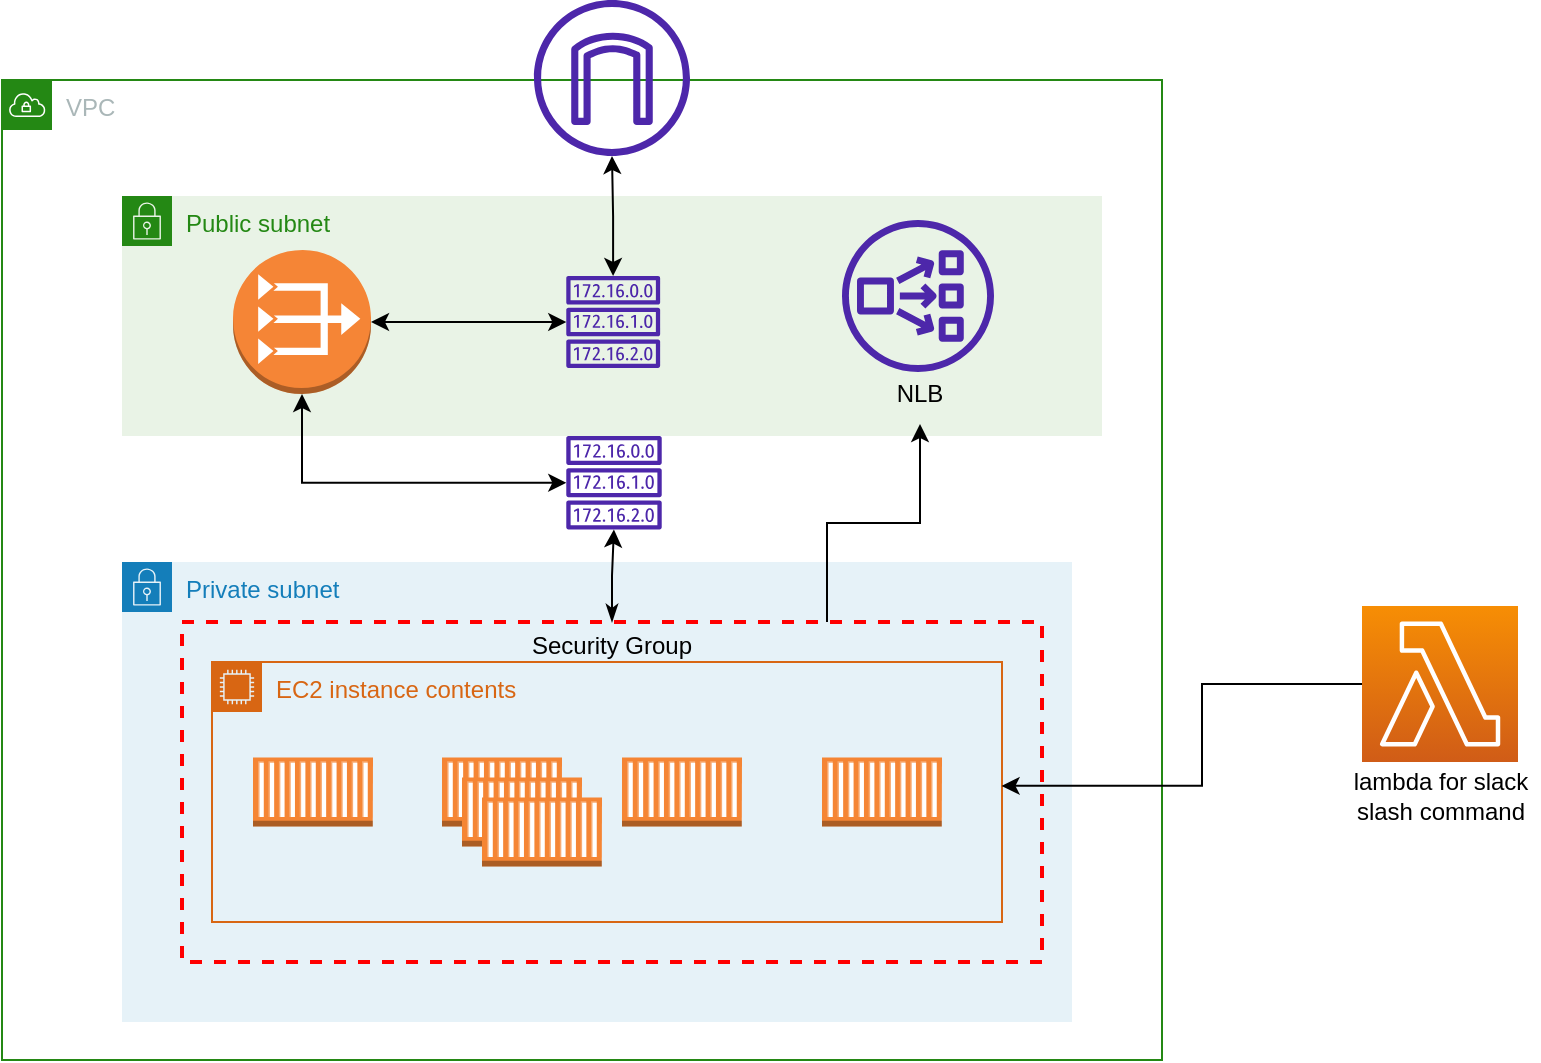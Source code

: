 <mxfile version="21.2.3" type="device">
  <diagram name="Page-1" id="b9y4cwblvmRKYj2doaiM">
    <mxGraphModel dx="1026" dy="692" grid="1" gridSize="10" guides="1" tooltips="1" connect="1" arrows="1" fold="1" page="1" pageScale="1" pageWidth="827" pageHeight="583" background="#FFFFFF" math="0" shadow="0">
      <root>
        <mxCell id="0" />
        <mxCell id="1" parent="0" />
        <mxCell id="3DA4KyhjXwnGxXHeB9iJ-1" value="VPC" style="points=[[0,0],[0.25,0],[0.5,0],[0.75,0],[1,0],[1,0.25],[1,0.5],[1,0.75],[1,1],[0.75,1],[0.5,1],[0.25,1],[0,1],[0,0.75],[0,0.5],[0,0.25]];outlineConnect=0;gradientColor=none;html=1;whiteSpace=wrap;fontSize=12;fontStyle=0;container=1;pointerEvents=0;collapsible=0;recursiveResize=0;shape=mxgraph.aws4.group;grIcon=mxgraph.aws4.group_vpc;strokeColor=#248814;fillColor=none;verticalAlign=top;align=left;spacingLeft=30;fontColor=#AAB7B8;dashed=0;" parent="1" vertex="1">
          <mxGeometry x="50" y="67" width="580" height="490" as="geometry" />
        </mxCell>
        <mxCell id="3DA4KyhjXwnGxXHeB9iJ-2" value="Public subnet" style="points=[[0,0],[0.25,0],[0.5,0],[0.75,0],[1,0],[1,0.25],[1,0.5],[1,0.75],[1,1],[0.75,1],[0.5,1],[0.25,1],[0,1],[0,0.75],[0,0.5],[0,0.25]];outlineConnect=0;gradientColor=none;html=1;whiteSpace=wrap;fontSize=12;fontStyle=0;container=1;pointerEvents=0;collapsible=0;recursiveResize=0;shape=mxgraph.aws4.group;grIcon=mxgraph.aws4.group_security_group;grStroke=0;strokeColor=#248814;fillColor=#E9F3E6;verticalAlign=top;align=left;spacingLeft=30;fontColor=#248814;dashed=0;" parent="3DA4KyhjXwnGxXHeB9iJ-1" vertex="1">
          <mxGeometry x="60" y="58" width="490" height="120" as="geometry" />
        </mxCell>
        <mxCell id="3DA4KyhjXwnGxXHeB9iJ-5" value="" style="outlineConnect=0;dashed=0;verticalLabelPosition=bottom;verticalAlign=top;align=center;html=1;shape=mxgraph.aws3.vpc_nat_gateway;fillColor=#F58536;gradientColor=none;" parent="3DA4KyhjXwnGxXHeB9iJ-2" vertex="1">
          <mxGeometry x="55.5" y="27" width="69" height="72" as="geometry" />
        </mxCell>
        <mxCell id="3DA4KyhjXwnGxXHeB9iJ-6" value="" style="sketch=0;outlineConnect=0;fontColor=#232F3E;gradientColor=none;fillColor=#4D27AA;strokeColor=none;dashed=0;verticalLabelPosition=bottom;verticalAlign=top;align=center;html=1;fontSize=12;fontStyle=0;aspect=fixed;pointerEvents=1;shape=mxgraph.aws4.network_load_balancer;" parent="3DA4KyhjXwnGxXHeB9iJ-2" vertex="1">
          <mxGeometry x="360" y="12" width="76" height="76" as="geometry" />
        </mxCell>
        <mxCell id="YWxzhitp7M-jOpYn7NLB-2" value="NLB" style="text;strokeColor=none;align=center;fillColor=none;html=1;verticalAlign=middle;whiteSpace=wrap;rounded=0;" parent="3DA4KyhjXwnGxXHeB9iJ-2" vertex="1">
          <mxGeometry x="369" y="84" width="60" height="30" as="geometry" />
        </mxCell>
        <mxCell id="3DA4KyhjXwnGxXHeB9iJ-8" value="" style="sketch=0;outlineConnect=0;fontColor=#232F3E;gradientColor=none;fillColor=#4D27AA;strokeColor=none;dashed=0;verticalLabelPosition=bottom;verticalAlign=top;align=center;html=1;fontSize=12;fontStyle=0;aspect=fixed;pointerEvents=1;shape=mxgraph.aws4.route_table;" parent="3DA4KyhjXwnGxXHeB9iJ-1" vertex="1">
          <mxGeometry x="282" y="98" width="47.21" height="46" as="geometry" />
        </mxCell>
        <mxCell id="3DA4KyhjXwnGxXHeB9iJ-28" style="edgeStyle=orthogonalEdgeStyle;rounded=0;orthogonalLoop=1;jettySize=auto;html=1;entryX=0.5;entryY=1;entryDx=0;entryDy=0;entryPerimeter=0;startArrow=classic;startFill=1;" parent="3DA4KyhjXwnGxXHeB9iJ-1" source="3DA4KyhjXwnGxXHeB9iJ-7" target="3DA4KyhjXwnGxXHeB9iJ-5" edge="1">
          <mxGeometry relative="1" as="geometry" />
        </mxCell>
        <mxCell id="3DA4KyhjXwnGxXHeB9iJ-7" value="" style="sketch=0;outlineConnect=0;fontColor=#232F3E;gradientColor=none;fillColor=#4D27AA;strokeColor=none;dashed=0;verticalLabelPosition=bottom;verticalAlign=top;align=center;html=1;fontSize=12;fontStyle=0;aspect=fixed;pointerEvents=1;shape=mxgraph.aws4.route_table;" parent="3DA4KyhjXwnGxXHeB9iJ-1" vertex="1">
          <mxGeometry x="282" y="178.0" width="48" height="46.77" as="geometry" />
        </mxCell>
        <mxCell id="3DA4KyhjXwnGxXHeB9iJ-12" value="Private subnet" style="points=[[0,0],[0.25,0],[0.5,0],[0.75,0],[1,0],[1,0.25],[1,0.5],[1,0.75],[1,1],[0.75,1],[0.5,1],[0.25,1],[0,1],[0,0.75],[0,0.5],[0,0.25]];outlineConnect=0;gradientColor=none;html=1;whiteSpace=wrap;fontSize=12;fontStyle=0;container=1;pointerEvents=0;collapsible=0;recursiveResize=0;shape=mxgraph.aws4.group;grIcon=mxgraph.aws4.group_security_group;grStroke=0;strokeColor=#147EBA;fillColor=#E6F2F8;verticalAlign=top;align=left;spacingLeft=30;fontColor=#147EBA;dashed=0;" parent="3DA4KyhjXwnGxXHeB9iJ-1" vertex="1">
          <mxGeometry x="60" y="241" width="475" height="230" as="geometry" />
        </mxCell>
        <mxCell id="3DA4KyhjXwnGxXHeB9iJ-13" value="EC2 instance contents" style="points=[[0,0],[0.25,0],[0.5,0],[0.75,0],[1,0],[1,0.25],[1,0.5],[1,0.75],[1,1],[0.75,1],[0.5,1],[0.25,1],[0,1],[0,0.75],[0,0.5],[0,0.25]];outlineConnect=0;gradientColor=none;html=1;whiteSpace=wrap;fontSize=12;fontStyle=0;container=1;pointerEvents=0;collapsible=0;recursiveResize=0;shape=mxgraph.aws4.group;grIcon=mxgraph.aws4.group_ec2_instance_contents;strokeColor=#D86613;fillColor=none;verticalAlign=top;align=left;spacingLeft=30;fontColor=#D86613;dashed=0;" parent="3DA4KyhjXwnGxXHeB9iJ-12" vertex="1">
          <mxGeometry x="45" y="50" width="395" height="130" as="geometry" />
        </mxCell>
        <mxCell id="3DA4KyhjXwnGxXHeB9iJ-14" value="" style="outlineConnect=0;dashed=0;verticalLabelPosition=bottom;verticalAlign=top;align=center;html=1;shape=mxgraph.aws3.ec2_compute_container;fillColor=#F58534;gradientColor=none;" parent="3DA4KyhjXwnGxXHeB9iJ-13" vertex="1">
          <mxGeometry x="20.5" y="47.75" width="60" height="34.5" as="geometry" />
        </mxCell>
        <mxCell id="3DA4KyhjXwnGxXHeB9iJ-15" value="" style="outlineConnect=0;dashed=0;verticalLabelPosition=bottom;verticalAlign=top;align=center;html=1;shape=mxgraph.aws3.ec2_compute_container;fillColor=#F58534;gradientColor=none;" parent="3DA4KyhjXwnGxXHeB9iJ-13" vertex="1">
          <mxGeometry x="115" y="47.75" width="60" height="34.5" as="geometry" />
        </mxCell>
        <mxCell id="3DA4KyhjXwnGxXHeB9iJ-16" value="" style="outlineConnect=0;dashed=0;verticalLabelPosition=bottom;verticalAlign=top;align=center;html=1;shape=mxgraph.aws3.ec2_compute_container;fillColor=#F58534;gradientColor=none;" parent="3DA4KyhjXwnGxXHeB9iJ-13" vertex="1">
          <mxGeometry x="205" y="47.75" width="60" height="34.5" as="geometry" />
        </mxCell>
        <mxCell id="3DA4KyhjXwnGxXHeB9iJ-17" value="" style="outlineConnect=0;dashed=0;verticalLabelPosition=bottom;verticalAlign=top;align=center;html=1;shape=mxgraph.aws3.ec2_compute_container;fillColor=#F58534;gradientColor=none;" parent="3DA4KyhjXwnGxXHeB9iJ-13" vertex="1">
          <mxGeometry x="305" y="47.75" width="60" height="34.5" as="geometry" />
        </mxCell>
        <mxCell id="3DA4KyhjXwnGxXHeB9iJ-23" value="Security Group" style="fontStyle=0;verticalAlign=top;align=center;spacingTop=-2;fillColor=none;rounded=0;whiteSpace=wrap;html=1;strokeColor=#FF0000;strokeWidth=2;dashed=1;container=1;collapsible=0;expand=0;recursiveResize=0;" parent="3DA4KyhjXwnGxXHeB9iJ-12" vertex="1">
          <mxGeometry x="30" y="30" width="430" height="170" as="geometry" />
        </mxCell>
        <mxCell id="3DA4KyhjXwnGxXHeB9iJ-24" style="edgeStyle=orthogonalEdgeStyle;rounded=0;orthogonalLoop=1;jettySize=auto;html=1;startArrow=classic;startFill=1;" parent="3DA4KyhjXwnGxXHeB9iJ-1" source="3DA4KyhjXwnGxXHeB9iJ-5" target="3DA4KyhjXwnGxXHeB9iJ-8" edge="1">
          <mxGeometry relative="1" as="geometry" />
        </mxCell>
        <mxCell id="3DA4KyhjXwnGxXHeB9iJ-26" style="edgeStyle=orthogonalEdgeStyle;rounded=0;orthogonalLoop=1;jettySize=auto;html=1;startArrow=classicThin;startFill=1;" parent="3DA4KyhjXwnGxXHeB9iJ-1" source="3DA4KyhjXwnGxXHeB9iJ-23" target="3DA4KyhjXwnGxXHeB9iJ-7" edge="1">
          <mxGeometry relative="1" as="geometry" />
        </mxCell>
        <mxCell id="YWxzhitp7M-jOpYn7NLB-8" style="edgeStyle=orthogonalEdgeStyle;rounded=0;orthogonalLoop=1;jettySize=auto;html=1;exitX=0.75;exitY=0;exitDx=0;exitDy=0;entryX=0.5;entryY=1;entryDx=0;entryDy=0;" parent="3DA4KyhjXwnGxXHeB9iJ-1" source="3DA4KyhjXwnGxXHeB9iJ-23" target="YWxzhitp7M-jOpYn7NLB-2" edge="1">
          <mxGeometry relative="1" as="geometry" />
        </mxCell>
        <mxCell id="3DA4KyhjXwnGxXHeB9iJ-9" value="" style="sketch=0;outlineConnect=0;fontColor=#232F3E;gradientColor=none;fillColor=#4D27AA;strokeColor=none;dashed=0;verticalLabelPosition=bottom;verticalAlign=top;align=center;html=1;fontSize=12;fontStyle=0;aspect=fixed;pointerEvents=1;shape=mxgraph.aws4.internet_gateway;" parent="1" vertex="1">
          <mxGeometry x="316" y="27" width="78" height="78" as="geometry" />
        </mxCell>
        <mxCell id="3DA4KyhjXwnGxXHeB9iJ-29" style="edgeStyle=orthogonalEdgeStyle;rounded=0;orthogonalLoop=1;jettySize=auto;html=1;entryX=0.953;entryY=0.482;entryDx=0;entryDy=0;entryPerimeter=0;" parent="1" source="3DA4KyhjXwnGxXHeB9iJ-22" target="3DA4KyhjXwnGxXHeB9iJ-23" edge="1">
          <mxGeometry relative="1" as="geometry" />
        </mxCell>
        <mxCell id="3DA4KyhjXwnGxXHeB9iJ-22" value="" style="sketch=0;points=[[0,0,0],[0.25,0,0],[0.5,0,0],[0.75,0,0],[1,0,0],[0,1,0],[0.25,1,0],[0.5,1,0],[0.75,1,0],[1,1,0],[0,0.25,0],[0,0.5,0],[0,0.75,0],[1,0.25,0],[1,0.5,0],[1,0.75,0]];outlineConnect=0;fontColor=#232F3E;gradientColor=#F78E04;gradientDirection=north;fillColor=#D05C17;strokeColor=#ffffff;dashed=0;verticalLabelPosition=bottom;verticalAlign=top;align=center;html=1;fontSize=12;fontStyle=0;aspect=fixed;shape=mxgraph.aws4.resourceIcon;resIcon=mxgraph.aws4.lambda;" parent="1" vertex="1">
          <mxGeometry x="730" y="330" width="78" height="78" as="geometry" />
        </mxCell>
        <mxCell id="3DA4KyhjXwnGxXHeB9iJ-25" style="edgeStyle=orthogonalEdgeStyle;rounded=0;orthogonalLoop=1;jettySize=auto;html=1;startArrow=classic;startFill=1;" parent="1" source="3DA4KyhjXwnGxXHeB9iJ-8" target="3DA4KyhjXwnGxXHeB9iJ-9" edge="1">
          <mxGeometry relative="1" as="geometry" />
        </mxCell>
        <mxCell id="YWxzhitp7M-jOpYn7NLB-1" value="lambda for slack slash command" style="text;strokeColor=none;align=center;fillColor=none;html=1;verticalAlign=middle;whiteSpace=wrap;rounded=0;" parent="1" vertex="1">
          <mxGeometry x="719.5" y="410" width="99" height="30" as="geometry" />
        </mxCell>
        <mxCell id="YWxzhitp7M-jOpYn7NLB-9" value="" style="outlineConnect=0;dashed=0;verticalLabelPosition=bottom;verticalAlign=top;align=center;html=1;shape=mxgraph.aws3.ec2_compute_container;fillColor=#F58534;gradientColor=none;" parent="1" vertex="1">
          <mxGeometry x="280" y="415.75" width="60" height="34.5" as="geometry" />
        </mxCell>
        <mxCell id="YWxzhitp7M-jOpYn7NLB-10" value="" style="outlineConnect=0;dashed=0;verticalLabelPosition=bottom;verticalAlign=top;align=center;html=1;shape=mxgraph.aws3.ec2_compute_container;fillColor=#F58534;gradientColor=none;" parent="1" vertex="1">
          <mxGeometry x="290" y="425.75" width="60" height="34.5" as="geometry" />
        </mxCell>
      </root>
    </mxGraphModel>
  </diagram>
</mxfile>
